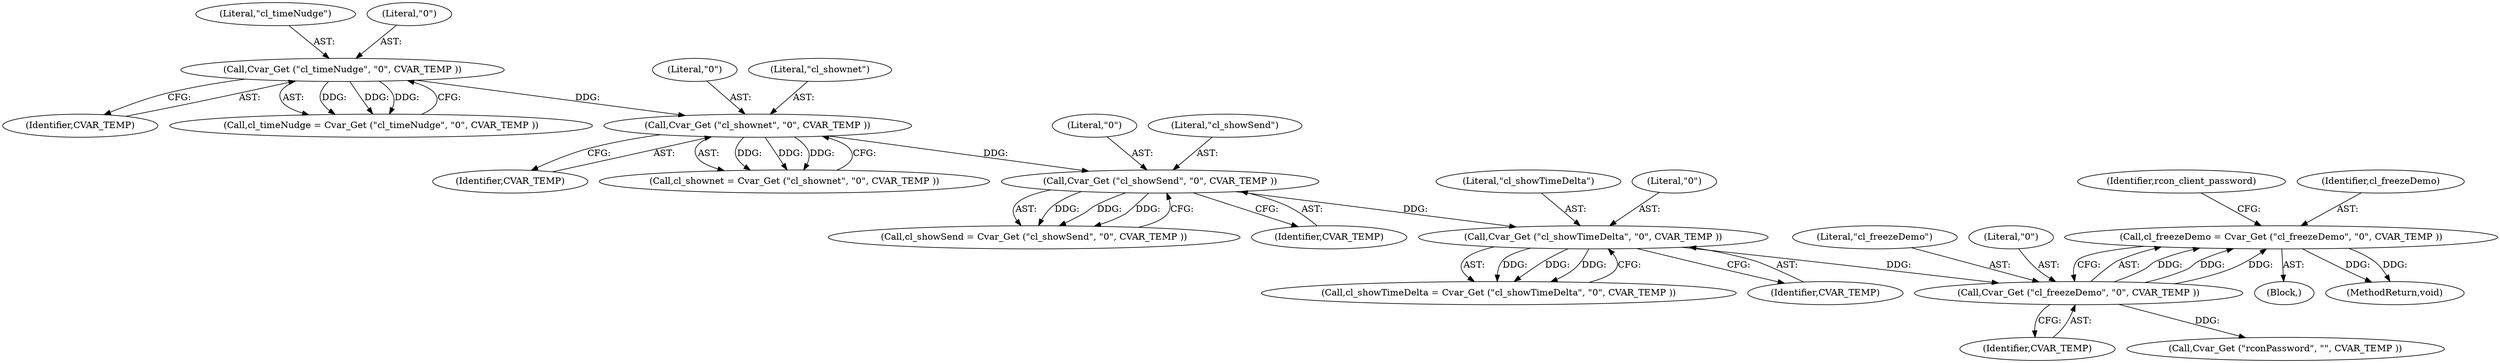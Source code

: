 digraph "0_OpenJK_376267d534476a875d8b9228149c4ee18b74a4fd@API" {
"1000168" [label="(Call,cl_freezeDemo = Cvar_Get (\"cl_freezeDemo\", \"0\", CVAR_TEMP ))"];
"1000170" [label="(Call,Cvar_Get (\"cl_freezeDemo\", \"0\", CVAR_TEMP ))"];
"1000164" [label="(Call,Cvar_Get (\"cl_showTimeDelta\", \"0\", CVAR_TEMP ))"];
"1000158" [label="(Call,Cvar_Get (\"cl_showSend\", \"0\", CVAR_TEMP ))"];
"1000152" [label="(Call,Cvar_Get (\"cl_shownet\", \"0\", CVAR_TEMP ))"];
"1000146" [label="(Call,Cvar_Get (\"cl_timeNudge\", \"0\", CVAR_TEMP ))"];
"1000175" [label="(Identifier,rcon_client_password)"];
"1000154" [label="(Literal,\"0\")"];
"1000162" [label="(Call,cl_showTimeDelta = Cvar_Get (\"cl_showTimeDelta\", \"0\", CVAR_TEMP ))"];
"1000153" [label="(Literal,\"cl_shownet\")"];
"1000103" [label="(Block,)"];
"1000168" [label="(Call,cl_freezeDemo = Cvar_Get (\"cl_freezeDemo\", \"0\", CVAR_TEMP ))"];
"1000156" [label="(Call,cl_showSend = Cvar_Get (\"cl_showSend\", \"0\", CVAR_TEMP ))"];
"1000173" [label="(Identifier,CVAR_TEMP)"];
"1000155" [label="(Identifier,CVAR_TEMP)"];
"1000784" [label="(MethodReturn,void)"];
"1000170" [label="(Call,Cvar_Get (\"cl_freezeDemo\", \"0\", CVAR_TEMP ))"];
"1000161" [label="(Identifier,CVAR_TEMP)"];
"1000176" [label="(Call,Cvar_Get (\"rconPassword\", \"\", CVAR_TEMP ))"];
"1000150" [label="(Call,cl_shownet = Cvar_Get (\"cl_shownet\", \"0\", CVAR_TEMP ))"];
"1000164" [label="(Call,Cvar_Get (\"cl_showTimeDelta\", \"0\", CVAR_TEMP ))"];
"1000147" [label="(Literal,\"cl_timeNudge\")"];
"1000160" [label="(Literal,\"0\")"];
"1000169" [label="(Identifier,cl_freezeDemo)"];
"1000165" [label="(Literal,\"cl_showTimeDelta\")"];
"1000149" [label="(Identifier,CVAR_TEMP)"];
"1000152" [label="(Call,Cvar_Get (\"cl_shownet\", \"0\", CVAR_TEMP ))"];
"1000158" [label="(Call,Cvar_Get (\"cl_showSend\", \"0\", CVAR_TEMP ))"];
"1000167" [label="(Identifier,CVAR_TEMP)"];
"1000148" [label="(Literal,\"0\")"];
"1000171" [label="(Literal,\"cl_freezeDemo\")"];
"1000146" [label="(Call,Cvar_Get (\"cl_timeNudge\", \"0\", CVAR_TEMP ))"];
"1000166" [label="(Literal,\"0\")"];
"1000159" [label="(Literal,\"cl_showSend\")"];
"1000172" [label="(Literal,\"0\")"];
"1000144" [label="(Call,cl_timeNudge = Cvar_Get (\"cl_timeNudge\", \"0\", CVAR_TEMP ))"];
"1000168" -> "1000103"  [label="AST: "];
"1000168" -> "1000170"  [label="CFG: "];
"1000169" -> "1000168"  [label="AST: "];
"1000170" -> "1000168"  [label="AST: "];
"1000175" -> "1000168"  [label="CFG: "];
"1000168" -> "1000784"  [label="DDG: "];
"1000168" -> "1000784"  [label="DDG: "];
"1000170" -> "1000168"  [label="DDG: "];
"1000170" -> "1000168"  [label="DDG: "];
"1000170" -> "1000168"  [label="DDG: "];
"1000170" -> "1000173"  [label="CFG: "];
"1000171" -> "1000170"  [label="AST: "];
"1000172" -> "1000170"  [label="AST: "];
"1000173" -> "1000170"  [label="AST: "];
"1000164" -> "1000170"  [label="DDG: "];
"1000170" -> "1000176"  [label="DDG: "];
"1000164" -> "1000162"  [label="AST: "];
"1000164" -> "1000167"  [label="CFG: "];
"1000165" -> "1000164"  [label="AST: "];
"1000166" -> "1000164"  [label="AST: "];
"1000167" -> "1000164"  [label="AST: "];
"1000162" -> "1000164"  [label="CFG: "];
"1000164" -> "1000162"  [label="DDG: "];
"1000164" -> "1000162"  [label="DDG: "];
"1000164" -> "1000162"  [label="DDG: "];
"1000158" -> "1000164"  [label="DDG: "];
"1000158" -> "1000156"  [label="AST: "];
"1000158" -> "1000161"  [label="CFG: "];
"1000159" -> "1000158"  [label="AST: "];
"1000160" -> "1000158"  [label="AST: "];
"1000161" -> "1000158"  [label="AST: "];
"1000156" -> "1000158"  [label="CFG: "];
"1000158" -> "1000156"  [label="DDG: "];
"1000158" -> "1000156"  [label="DDG: "];
"1000158" -> "1000156"  [label="DDG: "];
"1000152" -> "1000158"  [label="DDG: "];
"1000152" -> "1000150"  [label="AST: "];
"1000152" -> "1000155"  [label="CFG: "];
"1000153" -> "1000152"  [label="AST: "];
"1000154" -> "1000152"  [label="AST: "];
"1000155" -> "1000152"  [label="AST: "];
"1000150" -> "1000152"  [label="CFG: "];
"1000152" -> "1000150"  [label="DDG: "];
"1000152" -> "1000150"  [label="DDG: "];
"1000152" -> "1000150"  [label="DDG: "];
"1000146" -> "1000152"  [label="DDG: "];
"1000146" -> "1000144"  [label="AST: "];
"1000146" -> "1000149"  [label="CFG: "];
"1000147" -> "1000146"  [label="AST: "];
"1000148" -> "1000146"  [label="AST: "];
"1000149" -> "1000146"  [label="AST: "];
"1000144" -> "1000146"  [label="CFG: "];
"1000146" -> "1000144"  [label="DDG: "];
"1000146" -> "1000144"  [label="DDG: "];
"1000146" -> "1000144"  [label="DDG: "];
}
